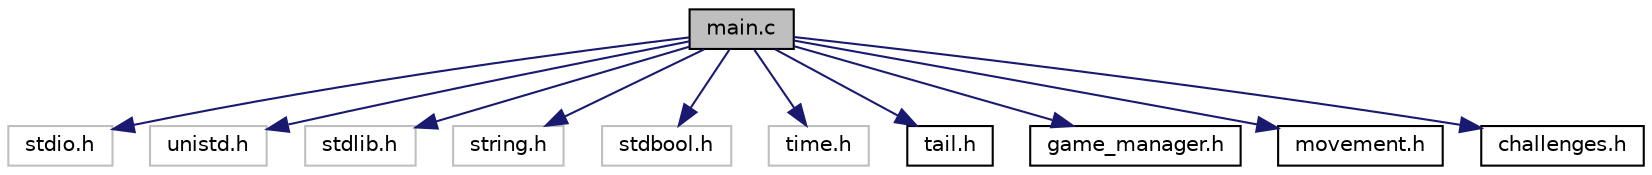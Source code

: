digraph "main.c"
{
 // LATEX_PDF_SIZE
  edge [fontname="Helvetica",fontsize="10",labelfontname="Helvetica",labelfontsize="10"];
  node [fontname="Helvetica",fontsize="10",shape=record];
  Node1 [label="main.c",height=0.2,width=0.4,color="black", fillcolor="grey75", style="filled", fontcolor="black",tooltip="File principale."];
  Node1 -> Node2 [color="midnightblue",fontsize="10",style="solid"];
  Node2 [label="stdio.h",height=0.2,width=0.4,color="grey75", fillcolor="white", style="filled",tooltip=" "];
  Node1 -> Node3 [color="midnightblue",fontsize="10",style="solid"];
  Node3 [label="unistd.h",height=0.2,width=0.4,color="grey75", fillcolor="white", style="filled",tooltip=" "];
  Node1 -> Node4 [color="midnightblue",fontsize="10",style="solid"];
  Node4 [label="stdlib.h",height=0.2,width=0.4,color="grey75", fillcolor="white", style="filled",tooltip=" "];
  Node1 -> Node5 [color="midnightblue",fontsize="10",style="solid"];
  Node5 [label="string.h",height=0.2,width=0.4,color="grey75", fillcolor="white", style="filled",tooltip=" "];
  Node1 -> Node6 [color="midnightblue",fontsize="10",style="solid"];
  Node6 [label="stdbool.h",height=0.2,width=0.4,color="grey75", fillcolor="white", style="filled",tooltip=" "];
  Node1 -> Node7 [color="midnightblue",fontsize="10",style="solid"];
  Node7 [label="time.h",height=0.2,width=0.4,color="grey75", fillcolor="white", style="filled",tooltip=" "];
  Node1 -> Node8 [color="midnightblue",fontsize="10",style="solid"];
  Node8 [label="tail.h",height=0.2,width=0.4,color="black", fillcolor="white", style="filled",URL="$tail_8h.html",tooltip="Gestione della coda di snake."];
  Node1 -> Node9 [color="midnightblue",fontsize="10",style="solid"];
  Node9 [label="game_manager.h",height=0.2,width=0.4,color="black", fillcolor="white", style="filled",URL="$game__manager_8h.html",tooltip="Logica del gioco."];
  Node1 -> Node10 [color="midnightblue",fontsize="10",style="solid"];
  Node10 [label="movement.h",height=0.2,width=0.4,color="black", fillcolor="white", style="filled",URL="$movement_8h.html",tooltip="Movimento di snake."];
  Node1 -> Node11 [color="midnightblue",fontsize="10",style="solid"];
  Node11 [label="challenges.h",height=0.2,width=0.4,color="black", fillcolor="white", style="filled",URL="$challenges_8h.html",tooltip="Contiene l'algoritmo usato per la soluzione delle challenge."];
}
